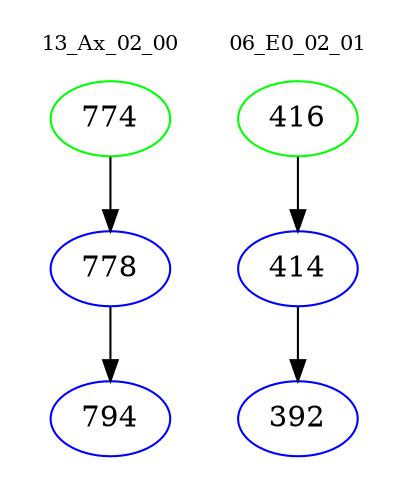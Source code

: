 digraph{
subgraph cluster_0 {
color = white
label = "13_Ax_02_00";
fontsize=10;
T0_774 [label="774", color="green"]
T0_774 -> T0_778 [color="black"]
T0_778 [label="778", color="blue"]
T0_778 -> T0_794 [color="black"]
T0_794 [label="794", color="blue"]
}
subgraph cluster_1 {
color = white
label = "06_E0_02_01";
fontsize=10;
T1_416 [label="416", color="green"]
T1_416 -> T1_414 [color="black"]
T1_414 [label="414", color="blue"]
T1_414 -> T1_392 [color="black"]
T1_392 [label="392", color="blue"]
}
}
